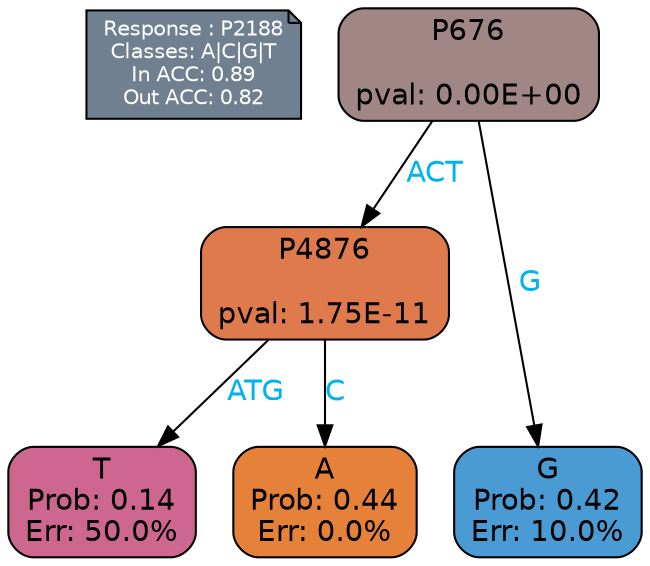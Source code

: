 digraph Tree {
node [shape=box, style="filled, rounded", color="black", fontname=helvetica] ;
graph [ranksep=equally, splines=polylines, bgcolor=transparent, dpi=600] ;
edge [fontname=helvetica] ;
LEGEND [label="Response : P2188
Classes: A|C|G|T
In ACC: 0.89
Out ACC: 0.82
",shape=note,align=left,style=filled,fillcolor="slategray",fontcolor="white",fontsize=10];1 [label="P676

pval: 0.00E+00", fillcolor="#a08786"] ;
2 [label="P4876

pval: 1.75E-11", fillcolor="#df7a4d"] ;
3 [label="T
Prob: 0.14
Err: 50.0%", fillcolor="#ce678f"] ;
4 [label="A
Prob: 0.44
Err: 0.0%", fillcolor="#e58139"] ;
5 [label="G
Prob: 0.42
Err: 10.0%", fillcolor="#4a9ad3"] ;
1 -> 2 [label="ACT",fontcolor=deepskyblue2] ;
1 -> 5 [label="G",fontcolor=deepskyblue2] ;
2 -> 3 [label="ATG",fontcolor=deepskyblue2] ;
2 -> 4 [label="C",fontcolor=deepskyblue2] ;
{rank = same; 3;4;5;}{rank = same; LEGEND;1;}}
